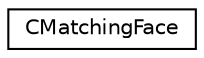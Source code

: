 digraph "Graphical Class Hierarchy"
{
 // LATEX_PDF_SIZE
  edge [fontname="Helvetica",fontsize="10",labelfontname="Helvetica",labelfontsize="10"];
  node [fontname="Helvetica",fontsize="10",shape=record];
  rankdir="LR";
  Node0 [label="CMatchingFace",height=0.2,width=0.4,color="black", fillcolor="white", style="filled",URL="$classCMatchingFace.html",tooltip="Help class used to determine whether or not (periodic) faces match."];
}
